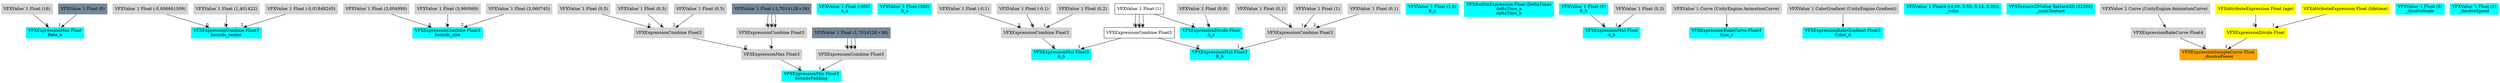 digraph G {
node0 [shape="box" color="cyan" style="filled" label="VFXExpressionMax Float
Rate_a"]
node1 [shape="box" color="lightgray" style="filled" label="VFXValue`1 Float (16)"]
node2 [shape="box" color="lightslategray" style="filled" label="VFXValue`1 Float (0)"]
node3 [shape="box" color="cyan" style="filled" label="VFXExpressionCombine Float3
bounds_center"]
node4 [shape="box" color="lightgray" style="filled" label="VFXValue`1 Float (-0,008661509)"]
node5 [shape="box" color="lightgray" style="filled" label="VFXValue`1 Float (1,401422)"]
node6 [shape="box" color="lightgray" style="filled" label="VFXValue`1 Float (-0,01848245)"]
node7 [shape="box" color="cyan" style="filled" label="VFXExpressionCombine Float3
bounds_size"]
node8 [shape="box" color="lightgray" style="filled" label="VFXValue`1 Float (3,004998)"]
node9 [shape="box" color="lightgray" style="filled" label="VFXValue`1 Float (3,960069)"]
node10 [shape="box" color="lightgray" style="filled" label="VFXValue`1 Float (3,060745)"]
node11 [shape="box" color="cyan" style="filled" label="VFXExpressionMin Float3
boundsPadding"]
node12 [shape="box" color="lightgray" style="filled" label="VFXExpressionMax Float3"]
node13 [shape="box" color="lightgray" style="filled" label="VFXExpressionCombine Float3"]
node14 [shape="box" color="lightgray" style="filled" label="VFXValue`1 Float (0,5)"]
node15 [shape="box" color="lightgray" style="filled" label="VFXValue`1 Float (0,5)"]
node16 [shape="box" color="lightgray" style="filled" label="VFXValue`1 Float (0,5)"]
node17 [shape="box" color="lightgray" style="filled" label="VFXExpressionCombine Float3"]
node18 [shape="box" color="lightslategray" style="filled" label="VFXValue`1 Float (-1,701412E+38)"]
node19 [shape="box" color="lightgray" style="filled" label="VFXExpressionCombine Float3"]
node20 [shape="box" color="lightslategray" style="filled" label="VFXValue`1 Float (1,701412E+38)"]
node21 [shape="box" color="cyan" style="filled" label="VFXValue`1 Float (-360)
A_a"]
node22 [shape="box" color="cyan" style="filled" label="VFXValue`1 Float (360)
B_a"]
node23 [shape="box" color="cyan" style="filled" label="VFXExpressionMul Float3
A_b"]
node24 [shape="box" color="lightgray" style="filled" label="VFXExpressionCombine Float3"]
node25 [shape="box" color="lightgray" style="filled" label="VFXValue`1 Float (-0,1)"]
node26 [shape="box" color="lightgray" style="filled" label="VFXValue`1 Float (0,2)"]
node27 [shape="box" color="lightgray" style="filled" label="VFXValue`1 Float (-0,1)"]
node28 [shape="box" label="VFXExpressionCombine Float3"]
node29 [shape="box" label="VFXValue`1 Float (1)"]
node30 [shape="box" color="cyan" style="filled" label="VFXExpressionMul Float3
B_b"]
node31 [shape="box" color="lightgray" style="filled" label="VFXExpressionCombine Float3"]
node32 [shape="box" color="lightgray" style="filled" label="VFXValue`1 Float (0,1)"]
node33 [shape="box" color="lightgray" style="filled" label="VFXValue`1 Float (1)"]
node34 [shape="box" color="lightgray" style="filled" label="VFXValue`1 Float (0,1)"]
node35 [shape="box" color="cyan" style="filled" label="VFXExpressionDivide Float
A_c"]
node36 [shape="box" color="lightgray" style="filled" label="VFXValue`1 Float (0,8)"]
node37 [shape="box" color="cyan" style="filled" label="VFXValue`1 Float (1,6)
B_c"]
node38 [shape="box" color="cyan" style="filled" label="VFXBuiltInExpression Float (DeltaTime)
deltaTime_a
deltaTime_b"]
node39 [shape="box" color="cyan" style="filled" label="VFXExpressionMul Float
A_b"]
node40 [shape="box" color="cyan" style="filled" label="VFXValue`1 Float (2)
B_b"]
node41 [shape="box" color="lightgray" style="filled" label="VFXValue`1 Float (0,3)"]
node42 [shape="box" color="cyan" style="filled" label="VFXExpressionBakeCurve Float4
Size_c"]
node43 [shape="box" color="lightgray" style="filled" label="VFXValue`1 Curve (UnityEngine.AnimationCurve)"]
node44 [shape="box" color="cyan" style="filled" label="VFXExpressionBakeGradient Float2
Color_d"]
node45 [shape="box" color="lightgray" style="filled" label="VFXValue`1 ColorGradient (UnityEngine.Gradient)"]
node46 [shape="box" color="cyan" style="filled" label="VFXValue`1 Float4 ((4.00, 0.60, 0.14, 0.00))
_color"]
node47 [shape="box" color="cyan" style="filled" label="VFXTexture2DValue Texture2D (32388)
_mainTexture"]
node48 [shape="box" color="orange" style="filled" label="VFXExpressionSampleCurve Float
_disolvePower"]
node49 [shape="box" color="lightgray" style="filled" label="VFXExpressionBakeCurve Float4"]
node50 [shape="box" color="lightgray" style="filled" label="VFXValue`1 Curve (UnityEngine.AnimationCurve)"]
node51 [shape="box" color="yellow" style="filled" label="VFXExpressionDivide Float"]
node52 [shape="box" color="yellow" style="filled" label="VFXAttributeExpression Float (age)"]
node53 [shape="box" color="yellow" style="filled" label="VFXAttributeExpression Float (lifetime)"]
node54 [shape="box" color="cyan" style="filled" label="VFXValue`1 Float (6)
_disolveScale"]
node55 [shape="box" color="cyan" style="filled" label="VFXValue`1 Float (2)
_disolveSpeed"]
node1 -> node0 [headlabel="0"]
node2 -> node0 [headlabel="1"]
node4 -> node3 [headlabel="0"]
node5 -> node3 [headlabel="1"]
node6 -> node3 [headlabel="2"]
node8 -> node7 [headlabel="0"]
node9 -> node7 [headlabel="1"]
node10 -> node7 [headlabel="2"]
node12 -> node11 [headlabel="0"]
node19 -> node11 [headlabel="1"]
node13 -> node12 [headlabel="0"]
node17 -> node12 [headlabel="1"]
node14 -> node13 [headlabel="0"]
node15 -> node13 [headlabel="1"]
node16 -> node13 [headlabel="2"]
node18 -> node17 [headlabel="0"]
node18 -> node17 [headlabel="1"]
node18 -> node17 [headlabel="2"]
node20 -> node19 [headlabel="0"]
node20 -> node19 [headlabel="1"]
node20 -> node19 [headlabel="2"]
node24 -> node23 [headlabel="0"]
node28 -> node23 [headlabel="1"]
node25 -> node24 [headlabel="0"]
node26 -> node24 [headlabel="1"]
node27 -> node24 [headlabel="2"]
node29 -> node28 [headlabel="0"]
node29 -> node28 [headlabel="1"]
node29 -> node28 [headlabel="2"]
node28 -> node30 [headlabel="0"]
node31 -> node30 [headlabel="1"]
node32 -> node31 [headlabel="0"]
node33 -> node31 [headlabel="1"]
node34 -> node31 [headlabel="2"]
node36 -> node35 [headlabel="0"]
node29 -> node35 [headlabel="1"]
node40 -> node39 [headlabel="0"]
node41 -> node39 [headlabel="1"]
node43 -> node42 
node45 -> node44 
node49 -> node48 [headlabel="0"]
node51 -> node48 [headlabel="1"]
node50 -> node49 
node52 -> node51 [headlabel="0"]
node53 -> node51 [headlabel="1"]
}
